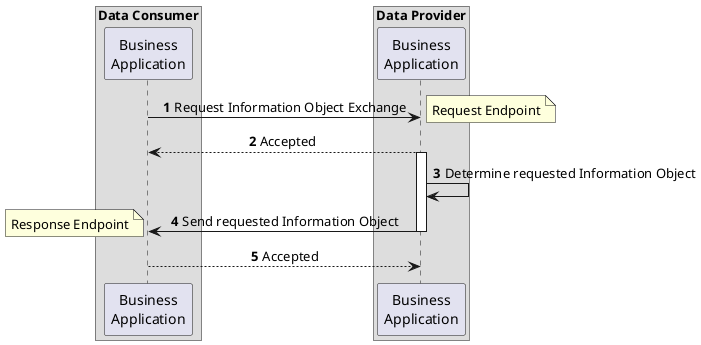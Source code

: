 @startuml
autonumber
skinparam sequenceMessageAlign center

box "Data Consumer"
participant "Business\nApplication" as app_cons
end box

box "Data Provider"
participant "Business\nApplication" as app_prov
end box


app_cons ->  app_prov: Request Information Object Exchange
note right: Request Endpoint
return Accepted

activate  app_prov
app_prov ->  app_prov: Determine requested Information Object

app_prov ->  app_cons: Send requested Information Object
note left: Response Endpoint
deactivate app_prov
return Accepted

@enduml
